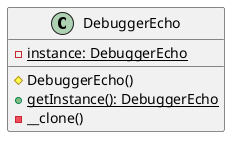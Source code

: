 @startuml

class DebuggerEcho {
    - {static} instance: DebuggerEcho
    # DebuggerEcho()
    + {static} getInstance(): DebuggerEcho
    - __clone()
}

@enduml